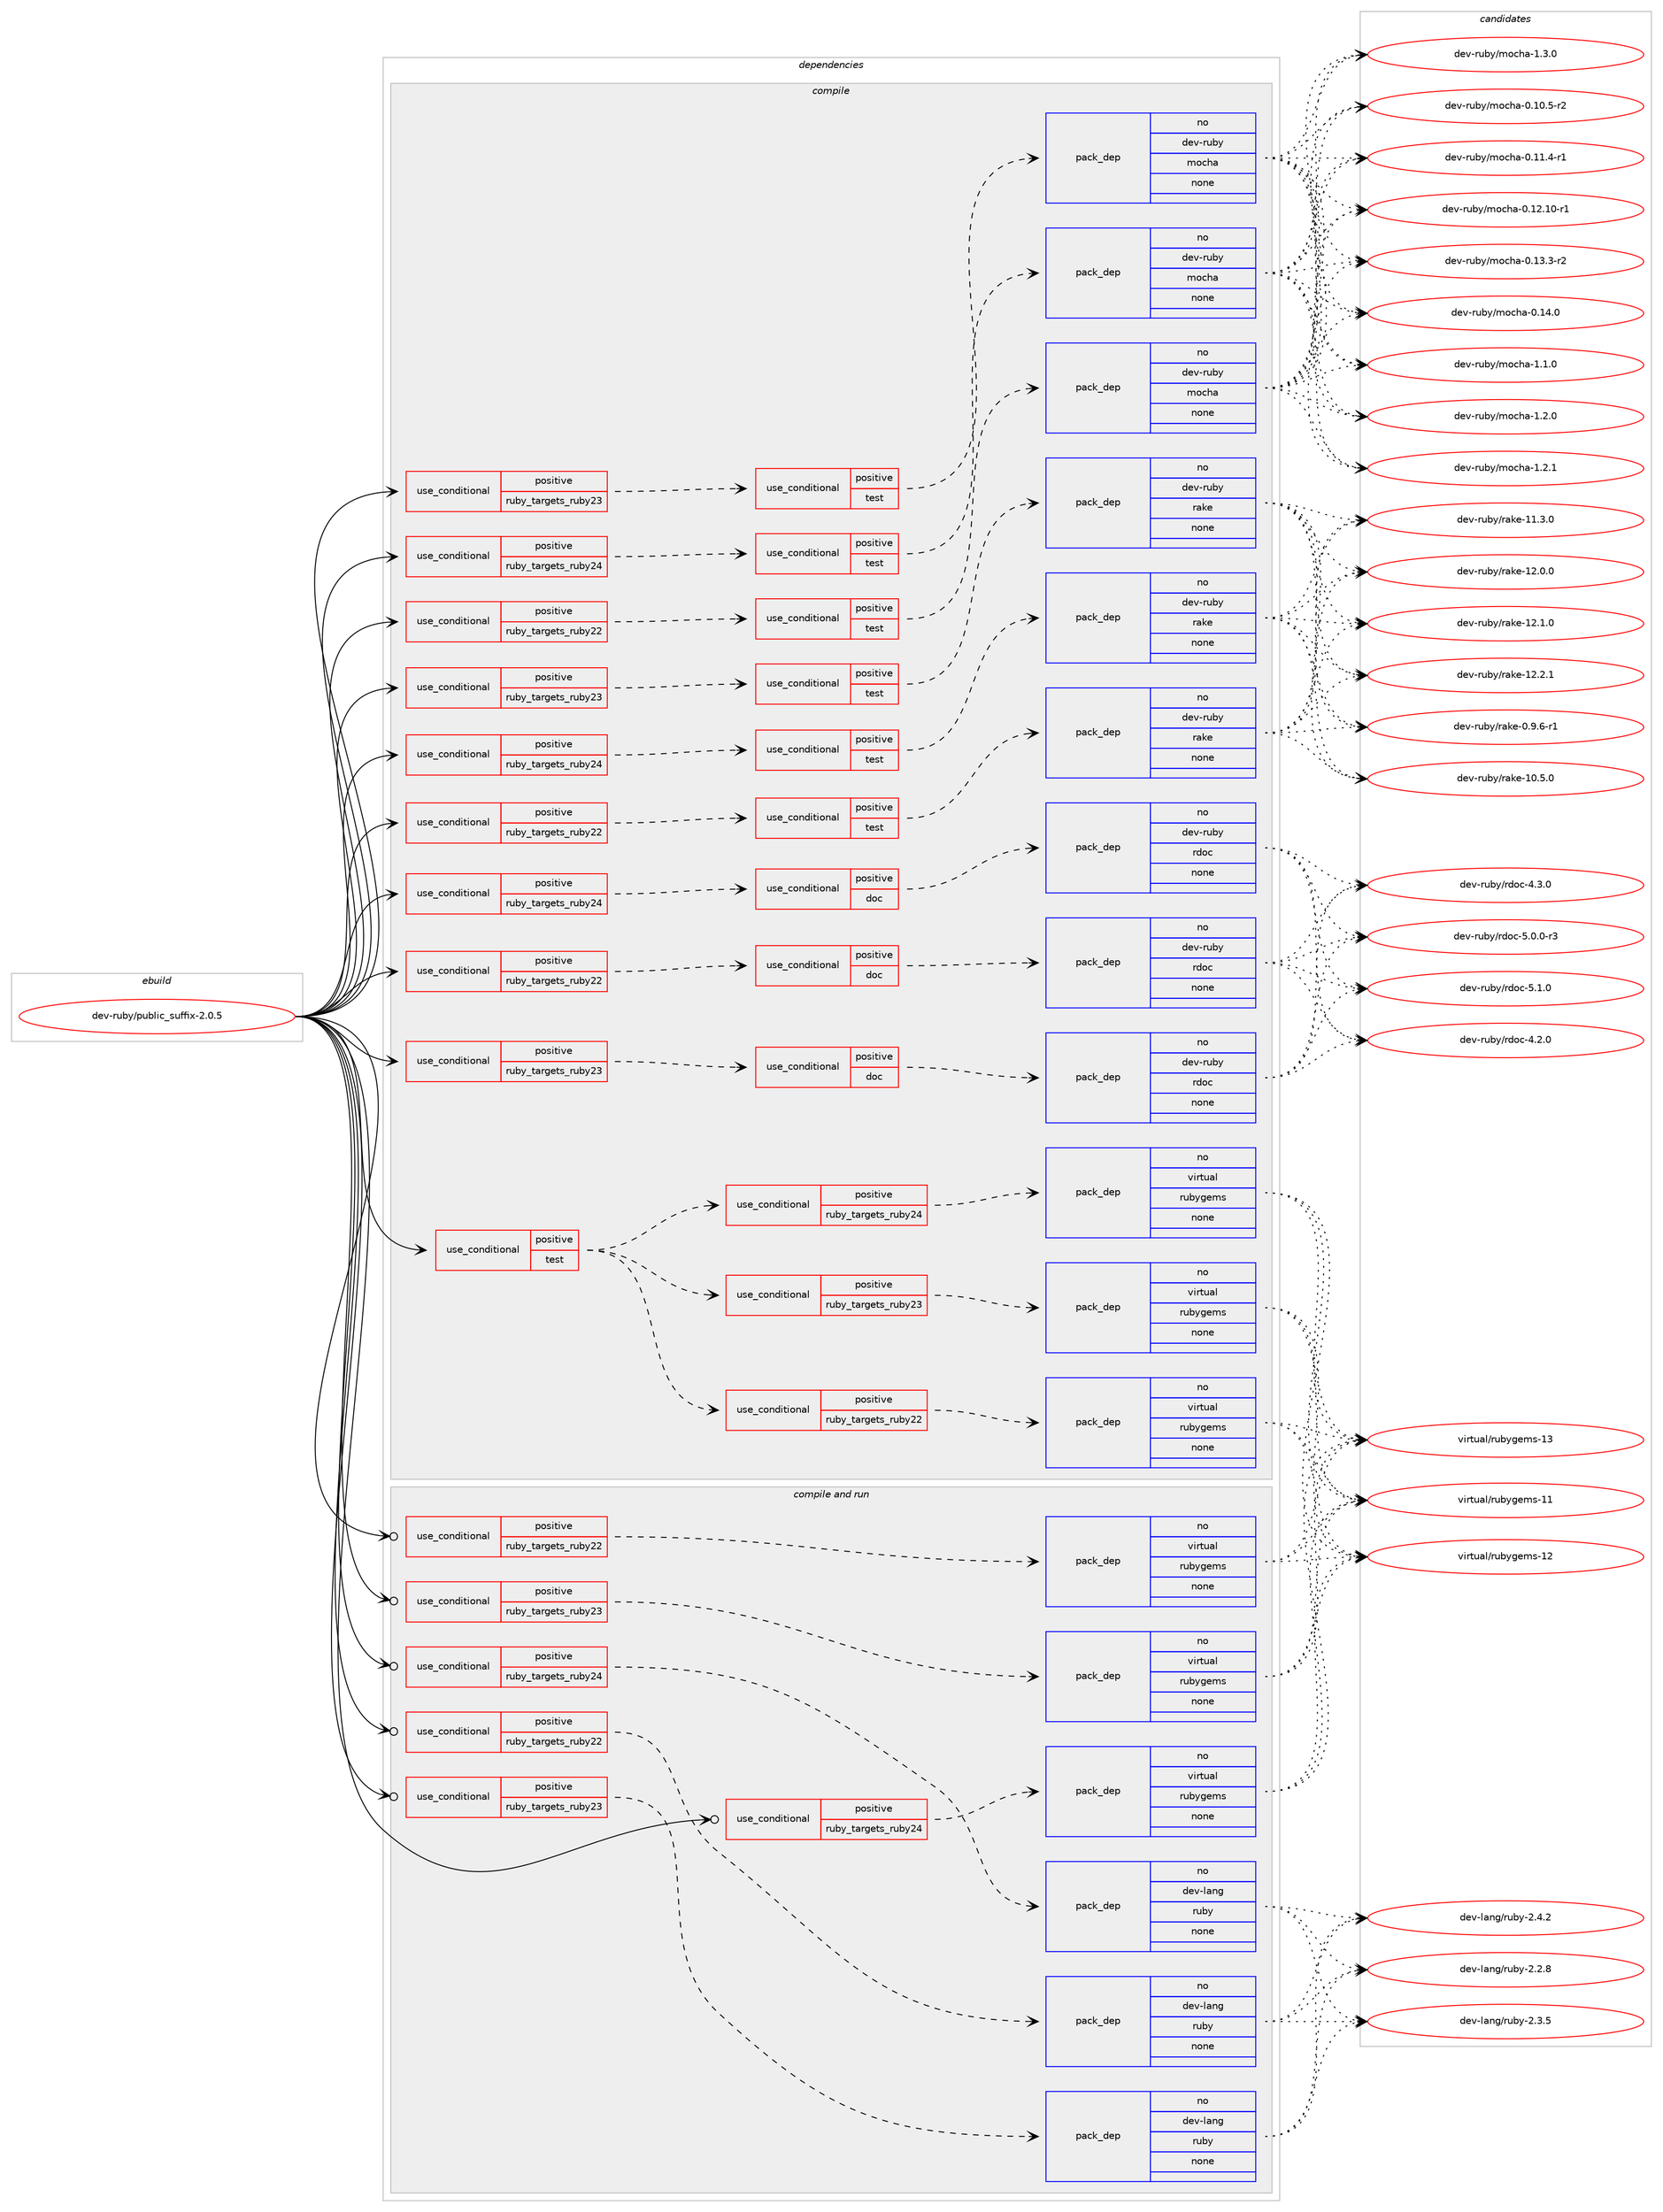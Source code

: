 digraph prolog {

# *************
# Graph options
# *************

newrank=true;
concentrate=true;
compound=true;
graph [rankdir=LR,fontname=Helvetica,fontsize=10,ranksep=1.5];#, ranksep=2.5, nodesep=0.2];
edge  [arrowhead=vee];
node  [fontname=Helvetica,fontsize=10];

# **********
# The ebuild
# **********

subgraph cluster_leftcol {
color=gray;
rank=same;
label=<<i>ebuild</i>>;
id [label="dev-ruby/public_suffix-2.0.5", color=red, width=4, href="../dev-ruby/public_suffix-2.0.5.svg"];
}

# ****************
# The dependencies
# ****************

subgraph cluster_midcol {
color=gray;
label=<<i>dependencies</i>>;
subgraph cluster_compile {
fillcolor="#eeeeee";
style=filled;
label=<<i>compile</i>>;
subgraph cond65714 {
dependency255208 [label=<<TABLE BORDER="0" CELLBORDER="1" CELLSPACING="0" CELLPADDING="4"><TR><TD ROWSPAN="3" CELLPADDING="10">use_conditional</TD></TR><TR><TD>positive</TD></TR><TR><TD>ruby_targets_ruby22</TD></TR></TABLE>>, shape=none, color=red];
subgraph cond65715 {
dependency255209 [label=<<TABLE BORDER="0" CELLBORDER="1" CELLSPACING="0" CELLPADDING="4"><TR><TD ROWSPAN="3" CELLPADDING="10">use_conditional</TD></TR><TR><TD>positive</TD></TR><TR><TD>doc</TD></TR></TABLE>>, shape=none, color=red];
subgraph pack185380 {
dependency255210 [label=<<TABLE BORDER="0" CELLBORDER="1" CELLSPACING="0" CELLPADDING="4" WIDTH="220"><TR><TD ROWSPAN="6" CELLPADDING="30">pack_dep</TD></TR><TR><TD WIDTH="110">no</TD></TR><TR><TD>dev-ruby</TD></TR><TR><TD>rdoc</TD></TR><TR><TD>none</TD></TR><TR><TD></TD></TR></TABLE>>, shape=none, color=blue];
}
dependency255209:e -> dependency255210:w [weight=20,style="dashed",arrowhead="vee"];
}
dependency255208:e -> dependency255209:w [weight=20,style="dashed",arrowhead="vee"];
}
id:e -> dependency255208:w [weight=20,style="solid",arrowhead="vee"];
subgraph cond65716 {
dependency255211 [label=<<TABLE BORDER="0" CELLBORDER="1" CELLSPACING="0" CELLPADDING="4"><TR><TD ROWSPAN="3" CELLPADDING="10">use_conditional</TD></TR><TR><TD>positive</TD></TR><TR><TD>ruby_targets_ruby22</TD></TR></TABLE>>, shape=none, color=red];
subgraph cond65717 {
dependency255212 [label=<<TABLE BORDER="0" CELLBORDER="1" CELLSPACING="0" CELLPADDING="4"><TR><TD ROWSPAN="3" CELLPADDING="10">use_conditional</TD></TR><TR><TD>positive</TD></TR><TR><TD>test</TD></TR></TABLE>>, shape=none, color=red];
subgraph pack185381 {
dependency255213 [label=<<TABLE BORDER="0" CELLBORDER="1" CELLSPACING="0" CELLPADDING="4" WIDTH="220"><TR><TD ROWSPAN="6" CELLPADDING="30">pack_dep</TD></TR><TR><TD WIDTH="110">no</TD></TR><TR><TD>dev-ruby</TD></TR><TR><TD>mocha</TD></TR><TR><TD>none</TD></TR><TR><TD></TD></TR></TABLE>>, shape=none, color=blue];
}
dependency255212:e -> dependency255213:w [weight=20,style="dashed",arrowhead="vee"];
}
dependency255211:e -> dependency255212:w [weight=20,style="dashed",arrowhead="vee"];
}
id:e -> dependency255211:w [weight=20,style="solid",arrowhead="vee"];
subgraph cond65718 {
dependency255214 [label=<<TABLE BORDER="0" CELLBORDER="1" CELLSPACING="0" CELLPADDING="4"><TR><TD ROWSPAN="3" CELLPADDING="10">use_conditional</TD></TR><TR><TD>positive</TD></TR><TR><TD>ruby_targets_ruby22</TD></TR></TABLE>>, shape=none, color=red];
subgraph cond65719 {
dependency255215 [label=<<TABLE BORDER="0" CELLBORDER="1" CELLSPACING="0" CELLPADDING="4"><TR><TD ROWSPAN="3" CELLPADDING="10">use_conditional</TD></TR><TR><TD>positive</TD></TR><TR><TD>test</TD></TR></TABLE>>, shape=none, color=red];
subgraph pack185382 {
dependency255216 [label=<<TABLE BORDER="0" CELLBORDER="1" CELLSPACING="0" CELLPADDING="4" WIDTH="220"><TR><TD ROWSPAN="6" CELLPADDING="30">pack_dep</TD></TR><TR><TD WIDTH="110">no</TD></TR><TR><TD>dev-ruby</TD></TR><TR><TD>rake</TD></TR><TR><TD>none</TD></TR><TR><TD></TD></TR></TABLE>>, shape=none, color=blue];
}
dependency255215:e -> dependency255216:w [weight=20,style="dashed",arrowhead="vee"];
}
dependency255214:e -> dependency255215:w [weight=20,style="dashed",arrowhead="vee"];
}
id:e -> dependency255214:w [weight=20,style="solid",arrowhead="vee"];
subgraph cond65720 {
dependency255217 [label=<<TABLE BORDER="0" CELLBORDER="1" CELLSPACING="0" CELLPADDING="4"><TR><TD ROWSPAN="3" CELLPADDING="10">use_conditional</TD></TR><TR><TD>positive</TD></TR><TR><TD>ruby_targets_ruby23</TD></TR></TABLE>>, shape=none, color=red];
subgraph cond65721 {
dependency255218 [label=<<TABLE BORDER="0" CELLBORDER="1" CELLSPACING="0" CELLPADDING="4"><TR><TD ROWSPAN="3" CELLPADDING="10">use_conditional</TD></TR><TR><TD>positive</TD></TR><TR><TD>doc</TD></TR></TABLE>>, shape=none, color=red];
subgraph pack185383 {
dependency255219 [label=<<TABLE BORDER="0" CELLBORDER="1" CELLSPACING="0" CELLPADDING="4" WIDTH="220"><TR><TD ROWSPAN="6" CELLPADDING="30">pack_dep</TD></TR><TR><TD WIDTH="110">no</TD></TR><TR><TD>dev-ruby</TD></TR><TR><TD>rdoc</TD></TR><TR><TD>none</TD></TR><TR><TD></TD></TR></TABLE>>, shape=none, color=blue];
}
dependency255218:e -> dependency255219:w [weight=20,style="dashed",arrowhead="vee"];
}
dependency255217:e -> dependency255218:w [weight=20,style="dashed",arrowhead="vee"];
}
id:e -> dependency255217:w [weight=20,style="solid",arrowhead="vee"];
subgraph cond65722 {
dependency255220 [label=<<TABLE BORDER="0" CELLBORDER="1" CELLSPACING="0" CELLPADDING="4"><TR><TD ROWSPAN="3" CELLPADDING="10">use_conditional</TD></TR><TR><TD>positive</TD></TR><TR><TD>ruby_targets_ruby23</TD></TR></TABLE>>, shape=none, color=red];
subgraph cond65723 {
dependency255221 [label=<<TABLE BORDER="0" CELLBORDER="1" CELLSPACING="0" CELLPADDING="4"><TR><TD ROWSPAN="3" CELLPADDING="10">use_conditional</TD></TR><TR><TD>positive</TD></TR><TR><TD>test</TD></TR></TABLE>>, shape=none, color=red];
subgraph pack185384 {
dependency255222 [label=<<TABLE BORDER="0" CELLBORDER="1" CELLSPACING="0" CELLPADDING="4" WIDTH="220"><TR><TD ROWSPAN="6" CELLPADDING="30">pack_dep</TD></TR><TR><TD WIDTH="110">no</TD></TR><TR><TD>dev-ruby</TD></TR><TR><TD>mocha</TD></TR><TR><TD>none</TD></TR><TR><TD></TD></TR></TABLE>>, shape=none, color=blue];
}
dependency255221:e -> dependency255222:w [weight=20,style="dashed",arrowhead="vee"];
}
dependency255220:e -> dependency255221:w [weight=20,style="dashed",arrowhead="vee"];
}
id:e -> dependency255220:w [weight=20,style="solid",arrowhead="vee"];
subgraph cond65724 {
dependency255223 [label=<<TABLE BORDER="0" CELLBORDER="1" CELLSPACING="0" CELLPADDING="4"><TR><TD ROWSPAN="3" CELLPADDING="10">use_conditional</TD></TR><TR><TD>positive</TD></TR><TR><TD>ruby_targets_ruby23</TD></TR></TABLE>>, shape=none, color=red];
subgraph cond65725 {
dependency255224 [label=<<TABLE BORDER="0" CELLBORDER="1" CELLSPACING="0" CELLPADDING="4"><TR><TD ROWSPAN="3" CELLPADDING="10">use_conditional</TD></TR><TR><TD>positive</TD></TR><TR><TD>test</TD></TR></TABLE>>, shape=none, color=red];
subgraph pack185385 {
dependency255225 [label=<<TABLE BORDER="0" CELLBORDER="1" CELLSPACING="0" CELLPADDING="4" WIDTH="220"><TR><TD ROWSPAN="6" CELLPADDING="30">pack_dep</TD></TR><TR><TD WIDTH="110">no</TD></TR><TR><TD>dev-ruby</TD></TR><TR><TD>rake</TD></TR><TR><TD>none</TD></TR><TR><TD></TD></TR></TABLE>>, shape=none, color=blue];
}
dependency255224:e -> dependency255225:w [weight=20,style="dashed",arrowhead="vee"];
}
dependency255223:e -> dependency255224:w [weight=20,style="dashed",arrowhead="vee"];
}
id:e -> dependency255223:w [weight=20,style="solid",arrowhead="vee"];
subgraph cond65726 {
dependency255226 [label=<<TABLE BORDER="0" CELLBORDER="1" CELLSPACING="0" CELLPADDING="4"><TR><TD ROWSPAN="3" CELLPADDING="10">use_conditional</TD></TR><TR><TD>positive</TD></TR><TR><TD>ruby_targets_ruby24</TD></TR></TABLE>>, shape=none, color=red];
subgraph cond65727 {
dependency255227 [label=<<TABLE BORDER="0" CELLBORDER="1" CELLSPACING="0" CELLPADDING="4"><TR><TD ROWSPAN="3" CELLPADDING="10">use_conditional</TD></TR><TR><TD>positive</TD></TR><TR><TD>doc</TD></TR></TABLE>>, shape=none, color=red];
subgraph pack185386 {
dependency255228 [label=<<TABLE BORDER="0" CELLBORDER="1" CELLSPACING="0" CELLPADDING="4" WIDTH="220"><TR><TD ROWSPAN="6" CELLPADDING="30">pack_dep</TD></TR><TR><TD WIDTH="110">no</TD></TR><TR><TD>dev-ruby</TD></TR><TR><TD>rdoc</TD></TR><TR><TD>none</TD></TR><TR><TD></TD></TR></TABLE>>, shape=none, color=blue];
}
dependency255227:e -> dependency255228:w [weight=20,style="dashed",arrowhead="vee"];
}
dependency255226:e -> dependency255227:w [weight=20,style="dashed",arrowhead="vee"];
}
id:e -> dependency255226:w [weight=20,style="solid",arrowhead="vee"];
subgraph cond65728 {
dependency255229 [label=<<TABLE BORDER="0" CELLBORDER="1" CELLSPACING="0" CELLPADDING="4"><TR><TD ROWSPAN="3" CELLPADDING="10">use_conditional</TD></TR><TR><TD>positive</TD></TR><TR><TD>ruby_targets_ruby24</TD></TR></TABLE>>, shape=none, color=red];
subgraph cond65729 {
dependency255230 [label=<<TABLE BORDER="0" CELLBORDER="1" CELLSPACING="0" CELLPADDING="4"><TR><TD ROWSPAN="3" CELLPADDING="10">use_conditional</TD></TR><TR><TD>positive</TD></TR><TR><TD>test</TD></TR></TABLE>>, shape=none, color=red];
subgraph pack185387 {
dependency255231 [label=<<TABLE BORDER="0" CELLBORDER="1" CELLSPACING="0" CELLPADDING="4" WIDTH="220"><TR><TD ROWSPAN="6" CELLPADDING="30">pack_dep</TD></TR><TR><TD WIDTH="110">no</TD></TR><TR><TD>dev-ruby</TD></TR><TR><TD>mocha</TD></TR><TR><TD>none</TD></TR><TR><TD></TD></TR></TABLE>>, shape=none, color=blue];
}
dependency255230:e -> dependency255231:w [weight=20,style="dashed",arrowhead="vee"];
}
dependency255229:e -> dependency255230:w [weight=20,style="dashed",arrowhead="vee"];
}
id:e -> dependency255229:w [weight=20,style="solid",arrowhead="vee"];
subgraph cond65730 {
dependency255232 [label=<<TABLE BORDER="0" CELLBORDER="1" CELLSPACING="0" CELLPADDING="4"><TR><TD ROWSPAN="3" CELLPADDING="10">use_conditional</TD></TR><TR><TD>positive</TD></TR><TR><TD>ruby_targets_ruby24</TD></TR></TABLE>>, shape=none, color=red];
subgraph cond65731 {
dependency255233 [label=<<TABLE BORDER="0" CELLBORDER="1" CELLSPACING="0" CELLPADDING="4"><TR><TD ROWSPAN="3" CELLPADDING="10">use_conditional</TD></TR><TR><TD>positive</TD></TR><TR><TD>test</TD></TR></TABLE>>, shape=none, color=red];
subgraph pack185388 {
dependency255234 [label=<<TABLE BORDER="0" CELLBORDER="1" CELLSPACING="0" CELLPADDING="4" WIDTH="220"><TR><TD ROWSPAN="6" CELLPADDING="30">pack_dep</TD></TR><TR><TD WIDTH="110">no</TD></TR><TR><TD>dev-ruby</TD></TR><TR><TD>rake</TD></TR><TR><TD>none</TD></TR><TR><TD></TD></TR></TABLE>>, shape=none, color=blue];
}
dependency255233:e -> dependency255234:w [weight=20,style="dashed",arrowhead="vee"];
}
dependency255232:e -> dependency255233:w [weight=20,style="dashed",arrowhead="vee"];
}
id:e -> dependency255232:w [weight=20,style="solid",arrowhead="vee"];
subgraph cond65732 {
dependency255235 [label=<<TABLE BORDER="0" CELLBORDER="1" CELLSPACING="0" CELLPADDING="4"><TR><TD ROWSPAN="3" CELLPADDING="10">use_conditional</TD></TR><TR><TD>positive</TD></TR><TR><TD>test</TD></TR></TABLE>>, shape=none, color=red];
subgraph cond65733 {
dependency255236 [label=<<TABLE BORDER="0" CELLBORDER="1" CELLSPACING="0" CELLPADDING="4"><TR><TD ROWSPAN="3" CELLPADDING="10">use_conditional</TD></TR><TR><TD>positive</TD></TR><TR><TD>ruby_targets_ruby22</TD></TR></TABLE>>, shape=none, color=red];
subgraph pack185389 {
dependency255237 [label=<<TABLE BORDER="0" CELLBORDER="1" CELLSPACING="0" CELLPADDING="4" WIDTH="220"><TR><TD ROWSPAN="6" CELLPADDING="30">pack_dep</TD></TR><TR><TD WIDTH="110">no</TD></TR><TR><TD>virtual</TD></TR><TR><TD>rubygems</TD></TR><TR><TD>none</TD></TR><TR><TD></TD></TR></TABLE>>, shape=none, color=blue];
}
dependency255236:e -> dependency255237:w [weight=20,style="dashed",arrowhead="vee"];
}
dependency255235:e -> dependency255236:w [weight=20,style="dashed",arrowhead="vee"];
subgraph cond65734 {
dependency255238 [label=<<TABLE BORDER="0" CELLBORDER="1" CELLSPACING="0" CELLPADDING="4"><TR><TD ROWSPAN="3" CELLPADDING="10">use_conditional</TD></TR><TR><TD>positive</TD></TR><TR><TD>ruby_targets_ruby23</TD></TR></TABLE>>, shape=none, color=red];
subgraph pack185390 {
dependency255239 [label=<<TABLE BORDER="0" CELLBORDER="1" CELLSPACING="0" CELLPADDING="4" WIDTH="220"><TR><TD ROWSPAN="6" CELLPADDING="30">pack_dep</TD></TR><TR><TD WIDTH="110">no</TD></TR><TR><TD>virtual</TD></TR><TR><TD>rubygems</TD></TR><TR><TD>none</TD></TR><TR><TD></TD></TR></TABLE>>, shape=none, color=blue];
}
dependency255238:e -> dependency255239:w [weight=20,style="dashed",arrowhead="vee"];
}
dependency255235:e -> dependency255238:w [weight=20,style="dashed",arrowhead="vee"];
subgraph cond65735 {
dependency255240 [label=<<TABLE BORDER="0" CELLBORDER="1" CELLSPACING="0" CELLPADDING="4"><TR><TD ROWSPAN="3" CELLPADDING="10">use_conditional</TD></TR><TR><TD>positive</TD></TR><TR><TD>ruby_targets_ruby24</TD></TR></TABLE>>, shape=none, color=red];
subgraph pack185391 {
dependency255241 [label=<<TABLE BORDER="0" CELLBORDER="1" CELLSPACING="0" CELLPADDING="4" WIDTH="220"><TR><TD ROWSPAN="6" CELLPADDING="30">pack_dep</TD></TR><TR><TD WIDTH="110">no</TD></TR><TR><TD>virtual</TD></TR><TR><TD>rubygems</TD></TR><TR><TD>none</TD></TR><TR><TD></TD></TR></TABLE>>, shape=none, color=blue];
}
dependency255240:e -> dependency255241:w [weight=20,style="dashed",arrowhead="vee"];
}
dependency255235:e -> dependency255240:w [weight=20,style="dashed",arrowhead="vee"];
}
id:e -> dependency255235:w [weight=20,style="solid",arrowhead="vee"];
}
subgraph cluster_compileandrun {
fillcolor="#eeeeee";
style=filled;
label=<<i>compile and run</i>>;
subgraph cond65736 {
dependency255242 [label=<<TABLE BORDER="0" CELLBORDER="1" CELLSPACING="0" CELLPADDING="4"><TR><TD ROWSPAN="3" CELLPADDING="10">use_conditional</TD></TR><TR><TD>positive</TD></TR><TR><TD>ruby_targets_ruby22</TD></TR></TABLE>>, shape=none, color=red];
subgraph pack185392 {
dependency255243 [label=<<TABLE BORDER="0" CELLBORDER="1" CELLSPACING="0" CELLPADDING="4" WIDTH="220"><TR><TD ROWSPAN="6" CELLPADDING="30">pack_dep</TD></TR><TR><TD WIDTH="110">no</TD></TR><TR><TD>dev-lang</TD></TR><TR><TD>ruby</TD></TR><TR><TD>none</TD></TR><TR><TD></TD></TR></TABLE>>, shape=none, color=blue];
}
dependency255242:e -> dependency255243:w [weight=20,style="dashed",arrowhead="vee"];
}
id:e -> dependency255242:w [weight=20,style="solid",arrowhead="odotvee"];
subgraph cond65737 {
dependency255244 [label=<<TABLE BORDER="0" CELLBORDER="1" CELLSPACING="0" CELLPADDING="4"><TR><TD ROWSPAN="3" CELLPADDING="10">use_conditional</TD></TR><TR><TD>positive</TD></TR><TR><TD>ruby_targets_ruby22</TD></TR></TABLE>>, shape=none, color=red];
subgraph pack185393 {
dependency255245 [label=<<TABLE BORDER="0" CELLBORDER="1" CELLSPACING="0" CELLPADDING="4" WIDTH="220"><TR><TD ROWSPAN="6" CELLPADDING="30">pack_dep</TD></TR><TR><TD WIDTH="110">no</TD></TR><TR><TD>virtual</TD></TR><TR><TD>rubygems</TD></TR><TR><TD>none</TD></TR><TR><TD></TD></TR></TABLE>>, shape=none, color=blue];
}
dependency255244:e -> dependency255245:w [weight=20,style="dashed",arrowhead="vee"];
}
id:e -> dependency255244:w [weight=20,style="solid",arrowhead="odotvee"];
subgraph cond65738 {
dependency255246 [label=<<TABLE BORDER="0" CELLBORDER="1" CELLSPACING="0" CELLPADDING="4"><TR><TD ROWSPAN="3" CELLPADDING="10">use_conditional</TD></TR><TR><TD>positive</TD></TR><TR><TD>ruby_targets_ruby23</TD></TR></TABLE>>, shape=none, color=red];
subgraph pack185394 {
dependency255247 [label=<<TABLE BORDER="0" CELLBORDER="1" CELLSPACING="0" CELLPADDING="4" WIDTH="220"><TR><TD ROWSPAN="6" CELLPADDING="30">pack_dep</TD></TR><TR><TD WIDTH="110">no</TD></TR><TR><TD>dev-lang</TD></TR><TR><TD>ruby</TD></TR><TR><TD>none</TD></TR><TR><TD></TD></TR></TABLE>>, shape=none, color=blue];
}
dependency255246:e -> dependency255247:w [weight=20,style="dashed",arrowhead="vee"];
}
id:e -> dependency255246:w [weight=20,style="solid",arrowhead="odotvee"];
subgraph cond65739 {
dependency255248 [label=<<TABLE BORDER="0" CELLBORDER="1" CELLSPACING="0" CELLPADDING="4"><TR><TD ROWSPAN="3" CELLPADDING="10">use_conditional</TD></TR><TR><TD>positive</TD></TR><TR><TD>ruby_targets_ruby23</TD></TR></TABLE>>, shape=none, color=red];
subgraph pack185395 {
dependency255249 [label=<<TABLE BORDER="0" CELLBORDER="1" CELLSPACING="0" CELLPADDING="4" WIDTH="220"><TR><TD ROWSPAN="6" CELLPADDING="30">pack_dep</TD></TR><TR><TD WIDTH="110">no</TD></TR><TR><TD>virtual</TD></TR><TR><TD>rubygems</TD></TR><TR><TD>none</TD></TR><TR><TD></TD></TR></TABLE>>, shape=none, color=blue];
}
dependency255248:e -> dependency255249:w [weight=20,style="dashed",arrowhead="vee"];
}
id:e -> dependency255248:w [weight=20,style="solid",arrowhead="odotvee"];
subgraph cond65740 {
dependency255250 [label=<<TABLE BORDER="0" CELLBORDER="1" CELLSPACING="0" CELLPADDING="4"><TR><TD ROWSPAN="3" CELLPADDING="10">use_conditional</TD></TR><TR><TD>positive</TD></TR><TR><TD>ruby_targets_ruby24</TD></TR></TABLE>>, shape=none, color=red];
subgraph pack185396 {
dependency255251 [label=<<TABLE BORDER="0" CELLBORDER="1" CELLSPACING="0" CELLPADDING="4" WIDTH="220"><TR><TD ROWSPAN="6" CELLPADDING="30">pack_dep</TD></TR><TR><TD WIDTH="110">no</TD></TR><TR><TD>dev-lang</TD></TR><TR><TD>ruby</TD></TR><TR><TD>none</TD></TR><TR><TD></TD></TR></TABLE>>, shape=none, color=blue];
}
dependency255250:e -> dependency255251:w [weight=20,style="dashed",arrowhead="vee"];
}
id:e -> dependency255250:w [weight=20,style="solid",arrowhead="odotvee"];
subgraph cond65741 {
dependency255252 [label=<<TABLE BORDER="0" CELLBORDER="1" CELLSPACING="0" CELLPADDING="4"><TR><TD ROWSPAN="3" CELLPADDING="10">use_conditional</TD></TR><TR><TD>positive</TD></TR><TR><TD>ruby_targets_ruby24</TD></TR></TABLE>>, shape=none, color=red];
subgraph pack185397 {
dependency255253 [label=<<TABLE BORDER="0" CELLBORDER="1" CELLSPACING="0" CELLPADDING="4" WIDTH="220"><TR><TD ROWSPAN="6" CELLPADDING="30">pack_dep</TD></TR><TR><TD WIDTH="110">no</TD></TR><TR><TD>virtual</TD></TR><TR><TD>rubygems</TD></TR><TR><TD>none</TD></TR><TR><TD></TD></TR></TABLE>>, shape=none, color=blue];
}
dependency255252:e -> dependency255253:w [weight=20,style="dashed",arrowhead="vee"];
}
id:e -> dependency255252:w [weight=20,style="solid",arrowhead="odotvee"];
}
subgraph cluster_run {
fillcolor="#eeeeee";
style=filled;
label=<<i>run</i>>;
}
}

# **************
# The candidates
# **************

subgraph cluster_choices {
rank=same;
color=gray;
label=<<i>candidates</i>>;

subgraph choice185380 {
color=black;
nodesep=1;
choice10010111845114117981214711410011199455246504648 [label="dev-ruby/rdoc-4.2.0", color=red, width=4,href="../dev-ruby/rdoc-4.2.0.svg"];
choice10010111845114117981214711410011199455246514648 [label="dev-ruby/rdoc-4.3.0", color=red, width=4,href="../dev-ruby/rdoc-4.3.0.svg"];
choice100101118451141179812147114100111994553464846484511451 [label="dev-ruby/rdoc-5.0.0-r3", color=red, width=4,href="../dev-ruby/rdoc-5.0.0-r3.svg"];
choice10010111845114117981214711410011199455346494648 [label="dev-ruby/rdoc-5.1.0", color=red, width=4,href="../dev-ruby/rdoc-5.1.0.svg"];
dependency255210:e -> choice10010111845114117981214711410011199455246504648:w [style=dotted,weight="100"];
dependency255210:e -> choice10010111845114117981214711410011199455246514648:w [style=dotted,weight="100"];
dependency255210:e -> choice100101118451141179812147114100111994553464846484511451:w [style=dotted,weight="100"];
dependency255210:e -> choice10010111845114117981214711410011199455346494648:w [style=dotted,weight="100"];
}
subgraph choice185381 {
color=black;
nodesep=1;
choice1001011184511411798121471091119910497454846494846534511450 [label="dev-ruby/mocha-0.10.5-r2", color=red, width=4,href="../dev-ruby/mocha-0.10.5-r2.svg"];
choice1001011184511411798121471091119910497454846494946524511449 [label="dev-ruby/mocha-0.11.4-r1", color=red, width=4,href="../dev-ruby/mocha-0.11.4-r1.svg"];
choice100101118451141179812147109111991049745484649504649484511449 [label="dev-ruby/mocha-0.12.10-r1", color=red, width=4,href="../dev-ruby/mocha-0.12.10-r1.svg"];
choice1001011184511411798121471091119910497454846495146514511450 [label="dev-ruby/mocha-0.13.3-r2", color=red, width=4,href="../dev-ruby/mocha-0.13.3-r2.svg"];
choice100101118451141179812147109111991049745484649524648 [label="dev-ruby/mocha-0.14.0", color=red, width=4,href="../dev-ruby/mocha-0.14.0.svg"];
choice1001011184511411798121471091119910497454946494648 [label="dev-ruby/mocha-1.1.0", color=red, width=4,href="../dev-ruby/mocha-1.1.0.svg"];
choice1001011184511411798121471091119910497454946504648 [label="dev-ruby/mocha-1.2.0", color=red, width=4,href="../dev-ruby/mocha-1.2.0.svg"];
choice1001011184511411798121471091119910497454946504649 [label="dev-ruby/mocha-1.2.1", color=red, width=4,href="../dev-ruby/mocha-1.2.1.svg"];
choice1001011184511411798121471091119910497454946514648 [label="dev-ruby/mocha-1.3.0", color=red, width=4,href="../dev-ruby/mocha-1.3.0.svg"];
dependency255213:e -> choice1001011184511411798121471091119910497454846494846534511450:w [style=dotted,weight="100"];
dependency255213:e -> choice1001011184511411798121471091119910497454846494946524511449:w [style=dotted,weight="100"];
dependency255213:e -> choice100101118451141179812147109111991049745484649504649484511449:w [style=dotted,weight="100"];
dependency255213:e -> choice1001011184511411798121471091119910497454846495146514511450:w [style=dotted,weight="100"];
dependency255213:e -> choice100101118451141179812147109111991049745484649524648:w [style=dotted,weight="100"];
dependency255213:e -> choice1001011184511411798121471091119910497454946494648:w [style=dotted,weight="100"];
dependency255213:e -> choice1001011184511411798121471091119910497454946504648:w [style=dotted,weight="100"];
dependency255213:e -> choice1001011184511411798121471091119910497454946504649:w [style=dotted,weight="100"];
dependency255213:e -> choice1001011184511411798121471091119910497454946514648:w [style=dotted,weight="100"];
}
subgraph choice185382 {
color=black;
nodesep=1;
choice100101118451141179812147114971071014548465746544511449 [label="dev-ruby/rake-0.9.6-r1", color=red, width=4,href="../dev-ruby/rake-0.9.6-r1.svg"];
choice1001011184511411798121471149710710145494846534648 [label="dev-ruby/rake-10.5.0", color=red, width=4,href="../dev-ruby/rake-10.5.0.svg"];
choice1001011184511411798121471149710710145494946514648 [label="dev-ruby/rake-11.3.0", color=red, width=4,href="../dev-ruby/rake-11.3.0.svg"];
choice1001011184511411798121471149710710145495046484648 [label="dev-ruby/rake-12.0.0", color=red, width=4,href="../dev-ruby/rake-12.0.0.svg"];
choice1001011184511411798121471149710710145495046494648 [label="dev-ruby/rake-12.1.0", color=red, width=4,href="../dev-ruby/rake-12.1.0.svg"];
choice1001011184511411798121471149710710145495046504649 [label="dev-ruby/rake-12.2.1", color=red, width=4,href="../dev-ruby/rake-12.2.1.svg"];
dependency255216:e -> choice100101118451141179812147114971071014548465746544511449:w [style=dotted,weight="100"];
dependency255216:e -> choice1001011184511411798121471149710710145494846534648:w [style=dotted,weight="100"];
dependency255216:e -> choice1001011184511411798121471149710710145494946514648:w [style=dotted,weight="100"];
dependency255216:e -> choice1001011184511411798121471149710710145495046484648:w [style=dotted,weight="100"];
dependency255216:e -> choice1001011184511411798121471149710710145495046494648:w [style=dotted,weight="100"];
dependency255216:e -> choice1001011184511411798121471149710710145495046504649:w [style=dotted,weight="100"];
}
subgraph choice185383 {
color=black;
nodesep=1;
choice10010111845114117981214711410011199455246504648 [label="dev-ruby/rdoc-4.2.0", color=red, width=4,href="../dev-ruby/rdoc-4.2.0.svg"];
choice10010111845114117981214711410011199455246514648 [label="dev-ruby/rdoc-4.3.0", color=red, width=4,href="../dev-ruby/rdoc-4.3.0.svg"];
choice100101118451141179812147114100111994553464846484511451 [label="dev-ruby/rdoc-5.0.0-r3", color=red, width=4,href="../dev-ruby/rdoc-5.0.0-r3.svg"];
choice10010111845114117981214711410011199455346494648 [label="dev-ruby/rdoc-5.1.0", color=red, width=4,href="../dev-ruby/rdoc-5.1.0.svg"];
dependency255219:e -> choice10010111845114117981214711410011199455246504648:w [style=dotted,weight="100"];
dependency255219:e -> choice10010111845114117981214711410011199455246514648:w [style=dotted,weight="100"];
dependency255219:e -> choice100101118451141179812147114100111994553464846484511451:w [style=dotted,weight="100"];
dependency255219:e -> choice10010111845114117981214711410011199455346494648:w [style=dotted,weight="100"];
}
subgraph choice185384 {
color=black;
nodesep=1;
choice1001011184511411798121471091119910497454846494846534511450 [label="dev-ruby/mocha-0.10.5-r2", color=red, width=4,href="../dev-ruby/mocha-0.10.5-r2.svg"];
choice1001011184511411798121471091119910497454846494946524511449 [label="dev-ruby/mocha-0.11.4-r1", color=red, width=4,href="../dev-ruby/mocha-0.11.4-r1.svg"];
choice100101118451141179812147109111991049745484649504649484511449 [label="dev-ruby/mocha-0.12.10-r1", color=red, width=4,href="../dev-ruby/mocha-0.12.10-r1.svg"];
choice1001011184511411798121471091119910497454846495146514511450 [label="dev-ruby/mocha-0.13.3-r2", color=red, width=4,href="../dev-ruby/mocha-0.13.3-r2.svg"];
choice100101118451141179812147109111991049745484649524648 [label="dev-ruby/mocha-0.14.0", color=red, width=4,href="../dev-ruby/mocha-0.14.0.svg"];
choice1001011184511411798121471091119910497454946494648 [label="dev-ruby/mocha-1.1.0", color=red, width=4,href="../dev-ruby/mocha-1.1.0.svg"];
choice1001011184511411798121471091119910497454946504648 [label="dev-ruby/mocha-1.2.0", color=red, width=4,href="../dev-ruby/mocha-1.2.0.svg"];
choice1001011184511411798121471091119910497454946504649 [label="dev-ruby/mocha-1.2.1", color=red, width=4,href="../dev-ruby/mocha-1.2.1.svg"];
choice1001011184511411798121471091119910497454946514648 [label="dev-ruby/mocha-1.3.0", color=red, width=4,href="../dev-ruby/mocha-1.3.0.svg"];
dependency255222:e -> choice1001011184511411798121471091119910497454846494846534511450:w [style=dotted,weight="100"];
dependency255222:e -> choice1001011184511411798121471091119910497454846494946524511449:w [style=dotted,weight="100"];
dependency255222:e -> choice100101118451141179812147109111991049745484649504649484511449:w [style=dotted,weight="100"];
dependency255222:e -> choice1001011184511411798121471091119910497454846495146514511450:w [style=dotted,weight="100"];
dependency255222:e -> choice100101118451141179812147109111991049745484649524648:w [style=dotted,weight="100"];
dependency255222:e -> choice1001011184511411798121471091119910497454946494648:w [style=dotted,weight="100"];
dependency255222:e -> choice1001011184511411798121471091119910497454946504648:w [style=dotted,weight="100"];
dependency255222:e -> choice1001011184511411798121471091119910497454946504649:w [style=dotted,weight="100"];
dependency255222:e -> choice1001011184511411798121471091119910497454946514648:w [style=dotted,weight="100"];
}
subgraph choice185385 {
color=black;
nodesep=1;
choice100101118451141179812147114971071014548465746544511449 [label="dev-ruby/rake-0.9.6-r1", color=red, width=4,href="../dev-ruby/rake-0.9.6-r1.svg"];
choice1001011184511411798121471149710710145494846534648 [label="dev-ruby/rake-10.5.0", color=red, width=4,href="../dev-ruby/rake-10.5.0.svg"];
choice1001011184511411798121471149710710145494946514648 [label="dev-ruby/rake-11.3.0", color=red, width=4,href="../dev-ruby/rake-11.3.0.svg"];
choice1001011184511411798121471149710710145495046484648 [label="dev-ruby/rake-12.0.0", color=red, width=4,href="../dev-ruby/rake-12.0.0.svg"];
choice1001011184511411798121471149710710145495046494648 [label="dev-ruby/rake-12.1.0", color=red, width=4,href="../dev-ruby/rake-12.1.0.svg"];
choice1001011184511411798121471149710710145495046504649 [label="dev-ruby/rake-12.2.1", color=red, width=4,href="../dev-ruby/rake-12.2.1.svg"];
dependency255225:e -> choice100101118451141179812147114971071014548465746544511449:w [style=dotted,weight="100"];
dependency255225:e -> choice1001011184511411798121471149710710145494846534648:w [style=dotted,weight="100"];
dependency255225:e -> choice1001011184511411798121471149710710145494946514648:w [style=dotted,weight="100"];
dependency255225:e -> choice1001011184511411798121471149710710145495046484648:w [style=dotted,weight="100"];
dependency255225:e -> choice1001011184511411798121471149710710145495046494648:w [style=dotted,weight="100"];
dependency255225:e -> choice1001011184511411798121471149710710145495046504649:w [style=dotted,weight="100"];
}
subgraph choice185386 {
color=black;
nodesep=1;
choice10010111845114117981214711410011199455246504648 [label="dev-ruby/rdoc-4.2.0", color=red, width=4,href="../dev-ruby/rdoc-4.2.0.svg"];
choice10010111845114117981214711410011199455246514648 [label="dev-ruby/rdoc-4.3.0", color=red, width=4,href="../dev-ruby/rdoc-4.3.0.svg"];
choice100101118451141179812147114100111994553464846484511451 [label="dev-ruby/rdoc-5.0.0-r3", color=red, width=4,href="../dev-ruby/rdoc-5.0.0-r3.svg"];
choice10010111845114117981214711410011199455346494648 [label="dev-ruby/rdoc-5.1.0", color=red, width=4,href="../dev-ruby/rdoc-5.1.0.svg"];
dependency255228:e -> choice10010111845114117981214711410011199455246504648:w [style=dotted,weight="100"];
dependency255228:e -> choice10010111845114117981214711410011199455246514648:w [style=dotted,weight="100"];
dependency255228:e -> choice100101118451141179812147114100111994553464846484511451:w [style=dotted,weight="100"];
dependency255228:e -> choice10010111845114117981214711410011199455346494648:w [style=dotted,weight="100"];
}
subgraph choice185387 {
color=black;
nodesep=1;
choice1001011184511411798121471091119910497454846494846534511450 [label="dev-ruby/mocha-0.10.5-r2", color=red, width=4,href="../dev-ruby/mocha-0.10.5-r2.svg"];
choice1001011184511411798121471091119910497454846494946524511449 [label="dev-ruby/mocha-0.11.4-r1", color=red, width=4,href="../dev-ruby/mocha-0.11.4-r1.svg"];
choice100101118451141179812147109111991049745484649504649484511449 [label="dev-ruby/mocha-0.12.10-r1", color=red, width=4,href="../dev-ruby/mocha-0.12.10-r1.svg"];
choice1001011184511411798121471091119910497454846495146514511450 [label="dev-ruby/mocha-0.13.3-r2", color=red, width=4,href="../dev-ruby/mocha-0.13.3-r2.svg"];
choice100101118451141179812147109111991049745484649524648 [label="dev-ruby/mocha-0.14.0", color=red, width=4,href="../dev-ruby/mocha-0.14.0.svg"];
choice1001011184511411798121471091119910497454946494648 [label="dev-ruby/mocha-1.1.0", color=red, width=4,href="../dev-ruby/mocha-1.1.0.svg"];
choice1001011184511411798121471091119910497454946504648 [label="dev-ruby/mocha-1.2.0", color=red, width=4,href="../dev-ruby/mocha-1.2.0.svg"];
choice1001011184511411798121471091119910497454946504649 [label="dev-ruby/mocha-1.2.1", color=red, width=4,href="../dev-ruby/mocha-1.2.1.svg"];
choice1001011184511411798121471091119910497454946514648 [label="dev-ruby/mocha-1.3.0", color=red, width=4,href="../dev-ruby/mocha-1.3.0.svg"];
dependency255231:e -> choice1001011184511411798121471091119910497454846494846534511450:w [style=dotted,weight="100"];
dependency255231:e -> choice1001011184511411798121471091119910497454846494946524511449:w [style=dotted,weight="100"];
dependency255231:e -> choice100101118451141179812147109111991049745484649504649484511449:w [style=dotted,weight="100"];
dependency255231:e -> choice1001011184511411798121471091119910497454846495146514511450:w [style=dotted,weight="100"];
dependency255231:e -> choice100101118451141179812147109111991049745484649524648:w [style=dotted,weight="100"];
dependency255231:e -> choice1001011184511411798121471091119910497454946494648:w [style=dotted,weight="100"];
dependency255231:e -> choice1001011184511411798121471091119910497454946504648:w [style=dotted,weight="100"];
dependency255231:e -> choice1001011184511411798121471091119910497454946504649:w [style=dotted,weight="100"];
dependency255231:e -> choice1001011184511411798121471091119910497454946514648:w [style=dotted,weight="100"];
}
subgraph choice185388 {
color=black;
nodesep=1;
choice100101118451141179812147114971071014548465746544511449 [label="dev-ruby/rake-0.9.6-r1", color=red, width=4,href="../dev-ruby/rake-0.9.6-r1.svg"];
choice1001011184511411798121471149710710145494846534648 [label="dev-ruby/rake-10.5.0", color=red, width=4,href="../dev-ruby/rake-10.5.0.svg"];
choice1001011184511411798121471149710710145494946514648 [label="dev-ruby/rake-11.3.0", color=red, width=4,href="../dev-ruby/rake-11.3.0.svg"];
choice1001011184511411798121471149710710145495046484648 [label="dev-ruby/rake-12.0.0", color=red, width=4,href="../dev-ruby/rake-12.0.0.svg"];
choice1001011184511411798121471149710710145495046494648 [label="dev-ruby/rake-12.1.0", color=red, width=4,href="../dev-ruby/rake-12.1.0.svg"];
choice1001011184511411798121471149710710145495046504649 [label="dev-ruby/rake-12.2.1", color=red, width=4,href="../dev-ruby/rake-12.2.1.svg"];
dependency255234:e -> choice100101118451141179812147114971071014548465746544511449:w [style=dotted,weight="100"];
dependency255234:e -> choice1001011184511411798121471149710710145494846534648:w [style=dotted,weight="100"];
dependency255234:e -> choice1001011184511411798121471149710710145494946514648:w [style=dotted,weight="100"];
dependency255234:e -> choice1001011184511411798121471149710710145495046484648:w [style=dotted,weight="100"];
dependency255234:e -> choice1001011184511411798121471149710710145495046494648:w [style=dotted,weight="100"];
dependency255234:e -> choice1001011184511411798121471149710710145495046504649:w [style=dotted,weight="100"];
}
subgraph choice185389 {
color=black;
nodesep=1;
choice118105114116117971084711411798121103101109115454949 [label="virtual/rubygems-11", color=red, width=4,href="../virtual/rubygems-11.svg"];
choice118105114116117971084711411798121103101109115454950 [label="virtual/rubygems-12", color=red, width=4,href="../virtual/rubygems-12.svg"];
choice118105114116117971084711411798121103101109115454951 [label="virtual/rubygems-13", color=red, width=4,href="../virtual/rubygems-13.svg"];
dependency255237:e -> choice118105114116117971084711411798121103101109115454949:w [style=dotted,weight="100"];
dependency255237:e -> choice118105114116117971084711411798121103101109115454950:w [style=dotted,weight="100"];
dependency255237:e -> choice118105114116117971084711411798121103101109115454951:w [style=dotted,weight="100"];
}
subgraph choice185390 {
color=black;
nodesep=1;
choice118105114116117971084711411798121103101109115454949 [label="virtual/rubygems-11", color=red, width=4,href="../virtual/rubygems-11.svg"];
choice118105114116117971084711411798121103101109115454950 [label="virtual/rubygems-12", color=red, width=4,href="../virtual/rubygems-12.svg"];
choice118105114116117971084711411798121103101109115454951 [label="virtual/rubygems-13", color=red, width=4,href="../virtual/rubygems-13.svg"];
dependency255239:e -> choice118105114116117971084711411798121103101109115454949:w [style=dotted,weight="100"];
dependency255239:e -> choice118105114116117971084711411798121103101109115454950:w [style=dotted,weight="100"];
dependency255239:e -> choice118105114116117971084711411798121103101109115454951:w [style=dotted,weight="100"];
}
subgraph choice185391 {
color=black;
nodesep=1;
choice118105114116117971084711411798121103101109115454949 [label="virtual/rubygems-11", color=red, width=4,href="../virtual/rubygems-11.svg"];
choice118105114116117971084711411798121103101109115454950 [label="virtual/rubygems-12", color=red, width=4,href="../virtual/rubygems-12.svg"];
choice118105114116117971084711411798121103101109115454951 [label="virtual/rubygems-13", color=red, width=4,href="../virtual/rubygems-13.svg"];
dependency255241:e -> choice118105114116117971084711411798121103101109115454949:w [style=dotted,weight="100"];
dependency255241:e -> choice118105114116117971084711411798121103101109115454950:w [style=dotted,weight="100"];
dependency255241:e -> choice118105114116117971084711411798121103101109115454951:w [style=dotted,weight="100"];
}
subgraph choice185392 {
color=black;
nodesep=1;
choice10010111845108971101034711411798121455046504656 [label="dev-lang/ruby-2.2.8", color=red, width=4,href="../dev-lang/ruby-2.2.8.svg"];
choice10010111845108971101034711411798121455046514653 [label="dev-lang/ruby-2.3.5", color=red, width=4,href="../dev-lang/ruby-2.3.5.svg"];
choice10010111845108971101034711411798121455046524650 [label="dev-lang/ruby-2.4.2", color=red, width=4,href="../dev-lang/ruby-2.4.2.svg"];
dependency255243:e -> choice10010111845108971101034711411798121455046504656:w [style=dotted,weight="100"];
dependency255243:e -> choice10010111845108971101034711411798121455046514653:w [style=dotted,weight="100"];
dependency255243:e -> choice10010111845108971101034711411798121455046524650:w [style=dotted,weight="100"];
}
subgraph choice185393 {
color=black;
nodesep=1;
choice118105114116117971084711411798121103101109115454949 [label="virtual/rubygems-11", color=red, width=4,href="../virtual/rubygems-11.svg"];
choice118105114116117971084711411798121103101109115454950 [label="virtual/rubygems-12", color=red, width=4,href="../virtual/rubygems-12.svg"];
choice118105114116117971084711411798121103101109115454951 [label="virtual/rubygems-13", color=red, width=4,href="../virtual/rubygems-13.svg"];
dependency255245:e -> choice118105114116117971084711411798121103101109115454949:w [style=dotted,weight="100"];
dependency255245:e -> choice118105114116117971084711411798121103101109115454950:w [style=dotted,weight="100"];
dependency255245:e -> choice118105114116117971084711411798121103101109115454951:w [style=dotted,weight="100"];
}
subgraph choice185394 {
color=black;
nodesep=1;
choice10010111845108971101034711411798121455046504656 [label="dev-lang/ruby-2.2.8", color=red, width=4,href="../dev-lang/ruby-2.2.8.svg"];
choice10010111845108971101034711411798121455046514653 [label="dev-lang/ruby-2.3.5", color=red, width=4,href="../dev-lang/ruby-2.3.5.svg"];
choice10010111845108971101034711411798121455046524650 [label="dev-lang/ruby-2.4.2", color=red, width=4,href="../dev-lang/ruby-2.4.2.svg"];
dependency255247:e -> choice10010111845108971101034711411798121455046504656:w [style=dotted,weight="100"];
dependency255247:e -> choice10010111845108971101034711411798121455046514653:w [style=dotted,weight="100"];
dependency255247:e -> choice10010111845108971101034711411798121455046524650:w [style=dotted,weight="100"];
}
subgraph choice185395 {
color=black;
nodesep=1;
choice118105114116117971084711411798121103101109115454949 [label="virtual/rubygems-11", color=red, width=4,href="../virtual/rubygems-11.svg"];
choice118105114116117971084711411798121103101109115454950 [label="virtual/rubygems-12", color=red, width=4,href="../virtual/rubygems-12.svg"];
choice118105114116117971084711411798121103101109115454951 [label="virtual/rubygems-13", color=red, width=4,href="../virtual/rubygems-13.svg"];
dependency255249:e -> choice118105114116117971084711411798121103101109115454949:w [style=dotted,weight="100"];
dependency255249:e -> choice118105114116117971084711411798121103101109115454950:w [style=dotted,weight="100"];
dependency255249:e -> choice118105114116117971084711411798121103101109115454951:w [style=dotted,weight="100"];
}
subgraph choice185396 {
color=black;
nodesep=1;
choice10010111845108971101034711411798121455046504656 [label="dev-lang/ruby-2.2.8", color=red, width=4,href="../dev-lang/ruby-2.2.8.svg"];
choice10010111845108971101034711411798121455046514653 [label="dev-lang/ruby-2.3.5", color=red, width=4,href="../dev-lang/ruby-2.3.5.svg"];
choice10010111845108971101034711411798121455046524650 [label="dev-lang/ruby-2.4.2", color=red, width=4,href="../dev-lang/ruby-2.4.2.svg"];
dependency255251:e -> choice10010111845108971101034711411798121455046504656:w [style=dotted,weight="100"];
dependency255251:e -> choice10010111845108971101034711411798121455046514653:w [style=dotted,weight="100"];
dependency255251:e -> choice10010111845108971101034711411798121455046524650:w [style=dotted,weight="100"];
}
subgraph choice185397 {
color=black;
nodesep=1;
choice118105114116117971084711411798121103101109115454949 [label="virtual/rubygems-11", color=red, width=4,href="../virtual/rubygems-11.svg"];
choice118105114116117971084711411798121103101109115454950 [label="virtual/rubygems-12", color=red, width=4,href="../virtual/rubygems-12.svg"];
choice118105114116117971084711411798121103101109115454951 [label="virtual/rubygems-13", color=red, width=4,href="../virtual/rubygems-13.svg"];
dependency255253:e -> choice118105114116117971084711411798121103101109115454949:w [style=dotted,weight="100"];
dependency255253:e -> choice118105114116117971084711411798121103101109115454950:w [style=dotted,weight="100"];
dependency255253:e -> choice118105114116117971084711411798121103101109115454951:w [style=dotted,weight="100"];
}
}

}
